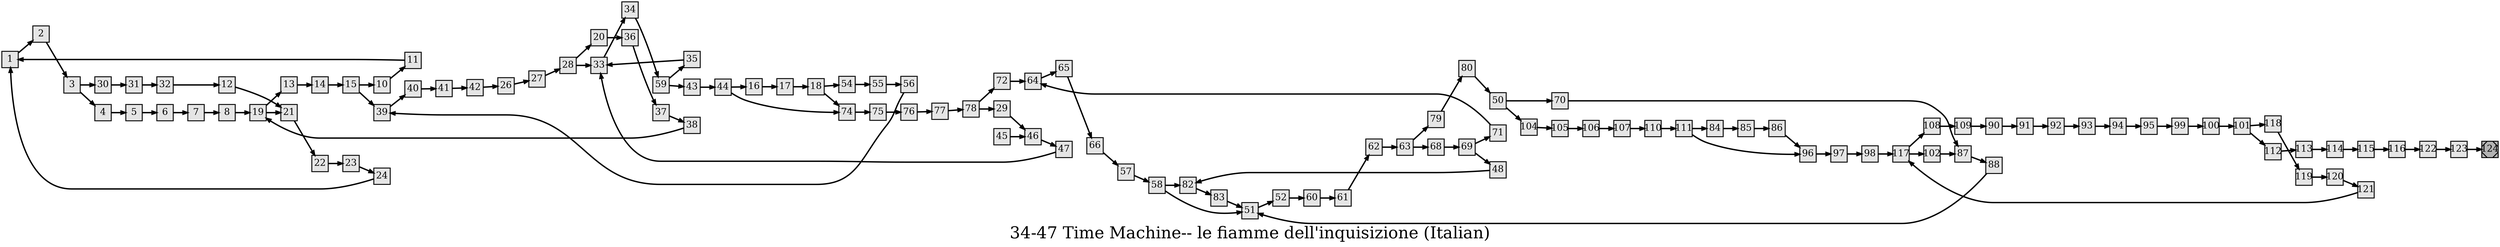 digraph g{
  graph [ label="34-47 Time Machine-- le fiamme dell'inquisizione (Italian)" rankdir=LR, ordering=out, fontsize=36, nodesep="0.35", ranksep="0.45"];
  node  [shape=rect, penwidth=2, fontsize=20, style=filled, fillcolor=grey90, margin="0,0", labelfloat=true, regular=true, fixedsize=true];
  edge  [labelfloat=true, penwidth=3, fontsize=12];
  1 -> 2;
  2 -> 3;
  3 -> 30;
  3 -> 4;
  4 -> 5;
  5 -> 6;
  6 -> 7;
  7 -> 8;
  8 -> 19;
  10 -> 11;
  11 -> 1;
  12 -> 21;
  13 -> 14;
  14 -> 15;
  15 -> 10;
  15 -> 39;
  16 -> 17;
  17 -> 18;
  18 -> 54;
  18 -> 74;
  19 -> 13;
  19 -> 21;
  20 -> 36;
  21 -> 22;
  22 -> 23;
  23 -> 24;
  24 -> 1;
  26 -> 27;
  27 -> 28;
  28 -> 20;
  28 -> 33;
  29 -> 46;
  30 -> 31;
  31 -> 32;
  32 -> 12;
  33 -> 34;
  34 -> 59;
  35 -> 33;
  36 -> 37;
  37 -> 38;
  38 -> 19;
  39 -> 40;
  40 -> 41;
  41 -> 42;
  42 -> 26;
  43 -> 44;
  44 -> 16;
  44 -> 74;
  45 -> 46;
  46 -> 47;
  47 -> 33;
  48 -> 82;
  50 -> 70;
  50 -> 104;
  51 -> 52;
  52 -> 60;
  54 -> 55;
  55 -> 56;
  56 -> 39;
  57 -> 58;
  58 -> 82;
  58 -> 51;
  59 -> 35;
  59 -> 43;
  60 -> 61;
  61 -> 62;
  62 -> 63;
  63 -> 79;
  63 -> 68;
  64 -> 65;
  65 -> 66;
  66 -> 57;
  68 -> 69;
  69 -> 71;
  69 -> 48;
  70 -> 87;
  71 -> 64;
  72 -> 64;
  74 -> 75;
  75 -> 76;
  76 -> 77;
  77 -> 78;
  78 -> 72;
  78 -> 29;
  79 -> 80;
  80 -> 50;
  82 -> 83;
  83 -> 51;
  84 -> 85;
  85 -> 86;
  86 -> 96;
  87 -> 88;
  88 -> 51;
  90 -> 91;
  91 -> 92;
  92 -> 93;
  93 -> 94;
  94 -> 95;
  95 -> 99;
  96 -> 97;
  97 -> 98;
  98 -> 117;
  99 -> 100;
  100 -> 101;
  101 -> 118;
  101 -> 112;
  102 -> 87;
  104 -> 105;
  105 -> 106;
  106 -> 107;
  107 -> 110;
  108 -> 109;
  109 -> 90;
  110 -> 111;
  111 -> 84;
  111 -> 96;
  112 -> 113;
  113 -> 114;
  114 -> 115;
  115 -> 116;
  116 -> 122;
  117 -> 108;
  117 -> 102;
  118 -> 119;
  119 -> 120;
  120 -> 121;
  121 -> 117;
  122 -> 123;
  123 -> 124;
  124	[ xlabel="E", shape=Msquare, fontsize=20, fillcolor=grey70, xlabel="" ];
}

